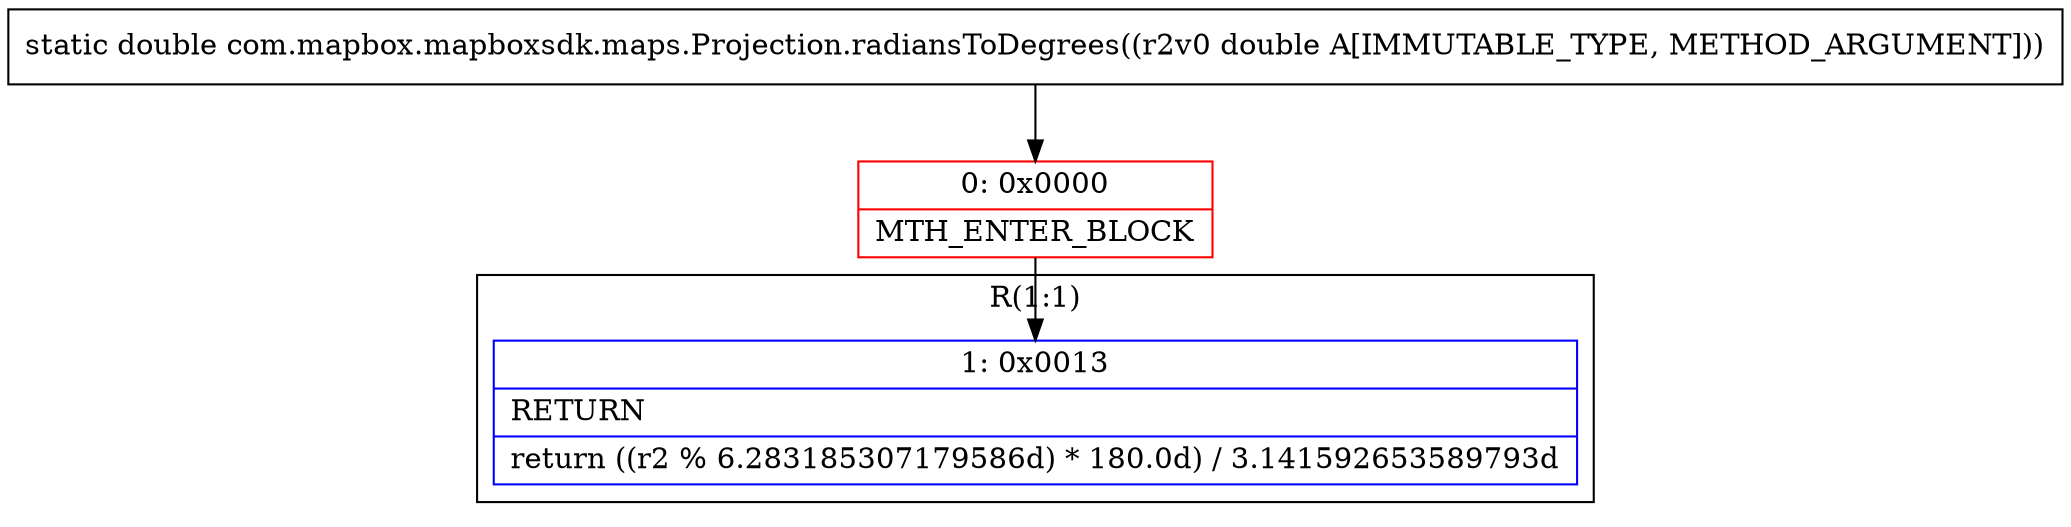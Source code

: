 digraph "CFG forcom.mapbox.mapboxsdk.maps.Projection.radiansToDegrees(D)D" {
subgraph cluster_Region_1814122339 {
label = "R(1:1)";
node [shape=record,color=blue];
Node_1 [shape=record,label="{1\:\ 0x0013|RETURN\l|return ((r2 % 6.283185307179586d) * 180.0d) \/ 3.141592653589793d\l}"];
}
Node_0 [shape=record,color=red,label="{0\:\ 0x0000|MTH_ENTER_BLOCK\l}"];
MethodNode[shape=record,label="{static double com.mapbox.mapboxsdk.maps.Projection.radiansToDegrees((r2v0 double A[IMMUTABLE_TYPE, METHOD_ARGUMENT])) }"];
MethodNode -> Node_0;
Node_0 -> Node_1;
}


